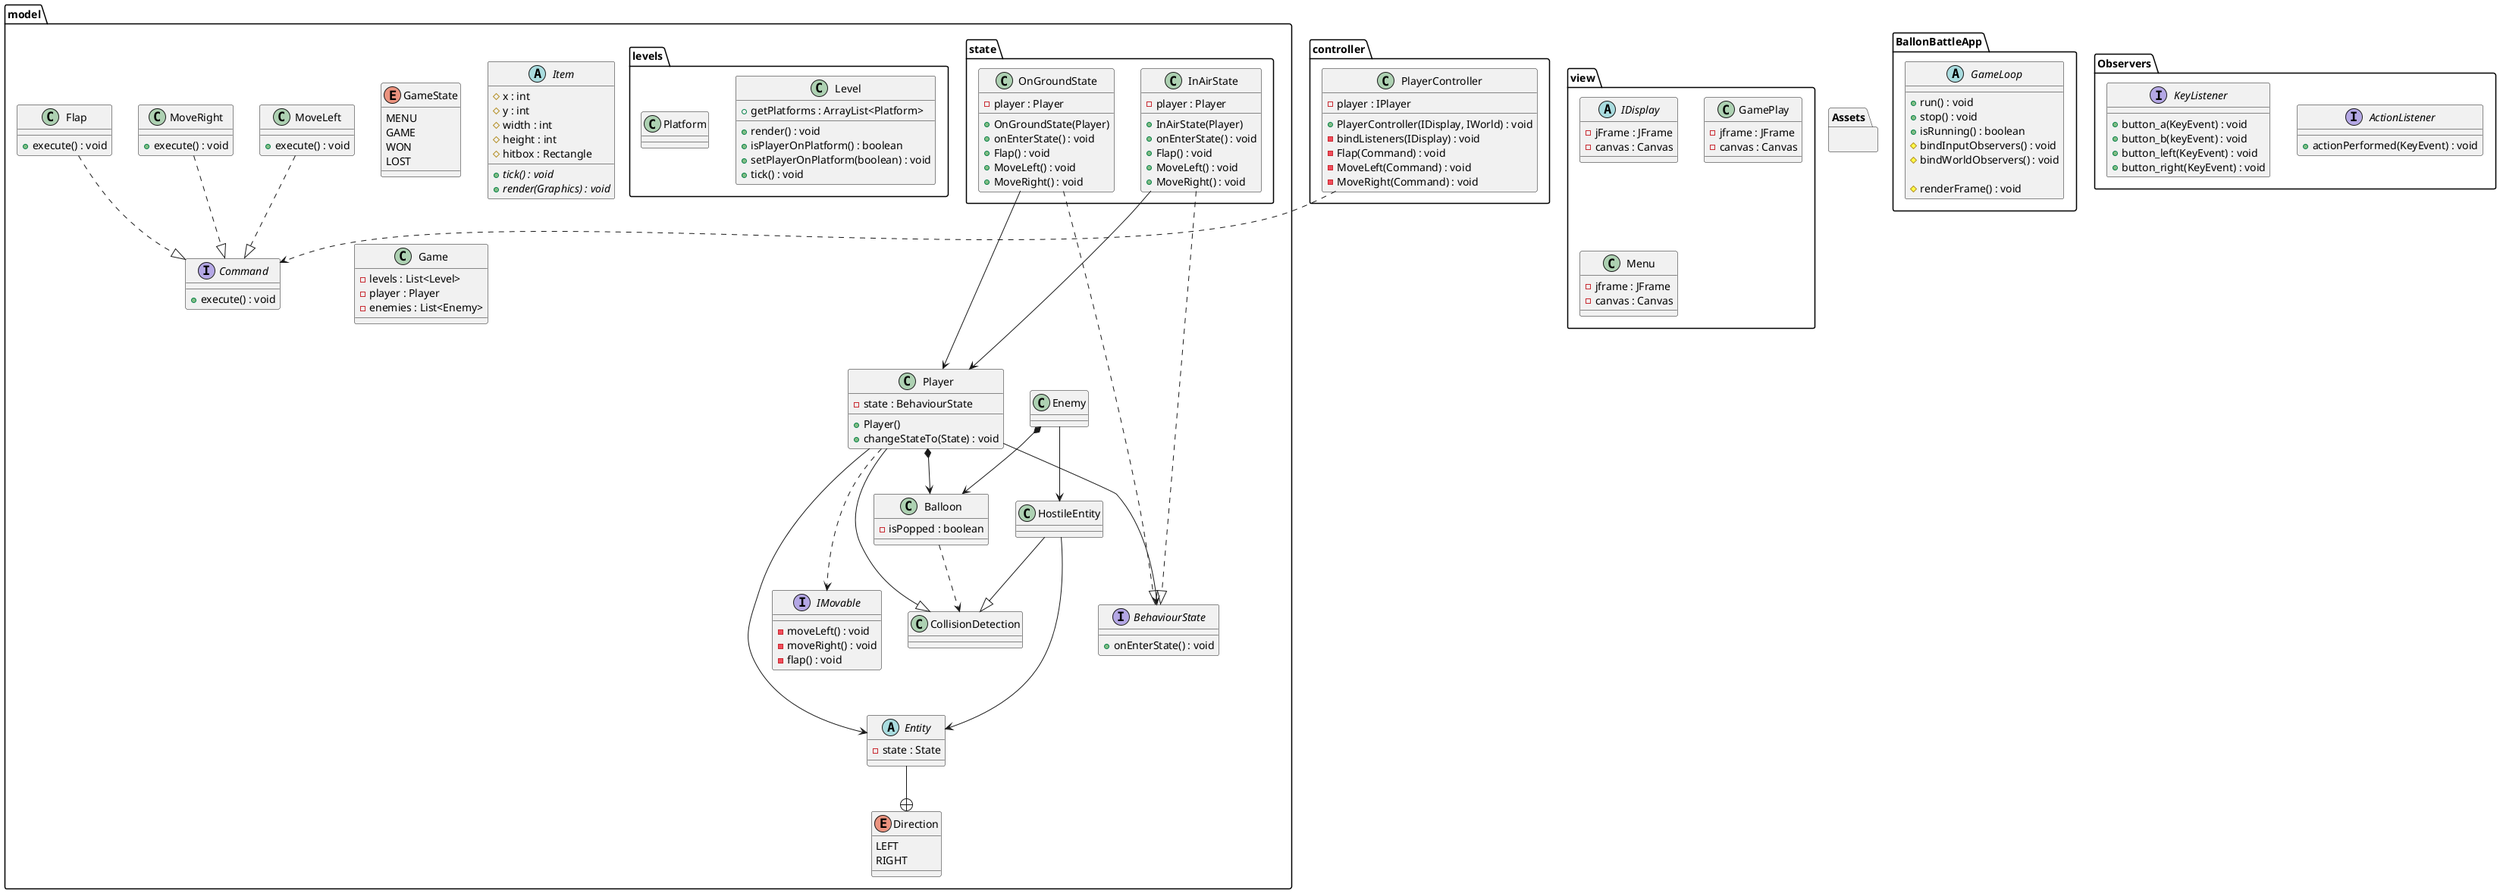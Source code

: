@startuml
'https://plantuml.com/class-diagram

package BallonBattleApp {
    abstract GameLoop {
        +run() : void
        +stop() : void
        +isRunning() : boolean
        #bindInputObservers() : void
        #bindWorldObservers() : void

        #renderFrame() : void
    }
}

package Observers {

    interface ActionListener {
        + actionPerformed(KeyEvent) : void
    }

    interface KeyListener {
        +button_a(KeyEvent) : void
        +button_b(keyEvent) : void
        +button_left(KeyEvent) : void
        +button_right(KeyEvent) : void
    }

}


package model {
    class Balloon {
        -isPopped : boolean

    }

    Balloon ..> CollisionDetection

    package state {
        class InAirState {
            -player : Player
            +InAirState(Player)
            +onEnterState() : void
            +Flap() : void
            +MoveLeft() : void
            +MoveRight() : void

        }

        class OnGroundState {
            -player : Player
            +OnGroundState(Player)
            +onEnterState() : void
            +Flap() : void
            +MoveLeft() : void
            +MoveRight() : void
        }
    }

    interface BehaviourState {
        +onEnterState() : void
    }

    class Player {
        -state : BehaviourState
        +Player()
        +changeStateTo(State) : void
    }

    Player ---> BehaviourState
    InAirState ..|> BehaviourState
    OnGroundState ..|> BehaviourState
    InAirState ---> Player
    OnGroundState ---> Player

    Player *--> Balloon
    Player --|> CollisionDetection
    HostileEntity --|> CollisionDetection

    Enemy *--> Balloon



    class Enemy {}

    class HostileEntity {}

    Enemy --> HostileEntity
    HostileEntity ---> Entity


    interface IMovable {
        -moveLeft() : void
        -moveRight() : void
        -flap() : void
    }

    Player ...> IMovable

    abstract Entity {
        - state : State

    }

    enum Direction {
        LEFT
        RIGHT
    }


    interface Command {
        +execute() : void
    }

    class Flap{
        +execute() : void
    }

    class MoveLeft {
        +execute() : void
    }

    class MoveRight {
            +execute() : void
    }

    Entity --+ Direction

    Flap ..|> Command
    MoveLeft ..|> Command
    MoveRight ..|> Command



    enum GameState {
        MENU
        GAME
        WON
        LOST
    }

    package levels {
        class Level {
        + render() : void
        + getPlatforms : ArrayList<Platform>
        + isPlayerOnPlatform() : boolean
        + setPlayerOnPlatform(boolean) : void
        + tick() : void
        }
            class Platform {}
    }

    abstract Item {
        # x : int
        # y : int
        # width : int
        # height : int
        # hitbox : Rectangle
        {abstract} + tick() : void
        {abstract} + render(Graphics) : void
    }

    class Game {
        - levels : List<Level>
        - player : Player
        - enemies : List<Enemy>
    }

    class CollisionDetection {

    }
}

package view {

    interface IDisplay {}

    class GamePlay {
        - jframe : JFrame
        - canvas : Canvas
    }

    class Menu {
        - jframe : JFrame
        - canvas : Canvas
    }

    abstract IDisplay {
        - jFrame : JFrame
        - canvas : Canvas
    }

}

package controller {
    class PlayerController {
        -player : IPlayer
        +PlayerController(IDisplay, IWorld) : void
        -bindListeners(IDisplay) : void
        -Flap(Command) : void
        -MoveLeft(Command) : void
        -MoveRight(Command) : void
    }

}

package Assets {

}

Player ---> Entity


PlayerController ..> Command

@enduml